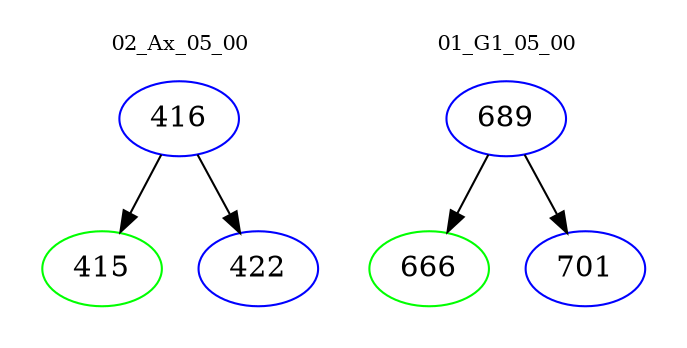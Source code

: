 digraph{
subgraph cluster_0 {
color = white
label = "02_Ax_05_00";
fontsize=10;
T0_416 [label="416", color="blue"]
T0_416 -> T0_415 [color="black"]
T0_415 [label="415", color="green"]
T0_416 -> T0_422 [color="black"]
T0_422 [label="422", color="blue"]
}
subgraph cluster_1 {
color = white
label = "01_G1_05_00";
fontsize=10;
T1_689 [label="689", color="blue"]
T1_689 -> T1_666 [color="black"]
T1_666 [label="666", color="green"]
T1_689 -> T1_701 [color="black"]
T1_701 [label="701", color="blue"]
}
}
